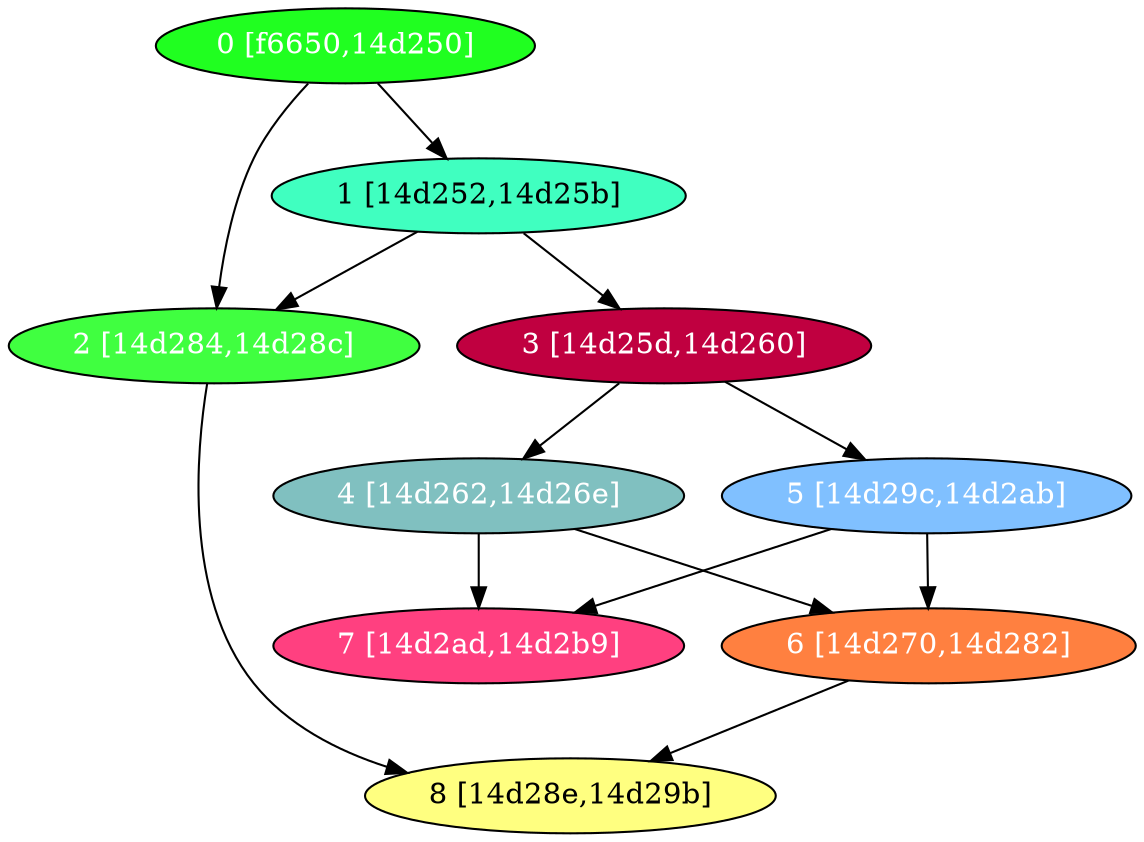diGraph libnss3{
	libnss3_0  [style=filled fillcolor="#20FF20" fontcolor="#ffffff" shape=oval label="0 [f6650,14d250]"]
	libnss3_1  [style=filled fillcolor="#40FFC0" fontcolor="#000000" shape=oval label="1 [14d252,14d25b]"]
	libnss3_2  [style=filled fillcolor="#40FF40" fontcolor="#ffffff" shape=oval label="2 [14d284,14d28c]"]
	libnss3_3  [style=filled fillcolor="#C00040" fontcolor="#ffffff" shape=oval label="3 [14d25d,14d260]"]
	libnss3_4  [style=filled fillcolor="#80C0C0" fontcolor="#ffffff" shape=oval label="4 [14d262,14d26e]"]
	libnss3_5  [style=filled fillcolor="#80C0FF" fontcolor="#ffffff" shape=oval label="5 [14d29c,14d2ab]"]
	libnss3_6  [style=filled fillcolor="#FF8040" fontcolor="#ffffff" shape=oval label="6 [14d270,14d282]"]
	libnss3_7  [style=filled fillcolor="#FF4080" fontcolor="#ffffff" shape=oval label="7 [14d2ad,14d2b9]"]
	libnss3_8  [style=filled fillcolor="#FFFF80" fontcolor="#000000" shape=oval label="8 [14d28e,14d29b]"]

	libnss3_0 -> libnss3_1
	libnss3_0 -> libnss3_2
	libnss3_1 -> libnss3_2
	libnss3_1 -> libnss3_3
	libnss3_2 -> libnss3_8
	libnss3_3 -> libnss3_4
	libnss3_3 -> libnss3_5
	libnss3_4 -> libnss3_6
	libnss3_4 -> libnss3_7
	libnss3_5 -> libnss3_6
	libnss3_5 -> libnss3_7
	libnss3_6 -> libnss3_8
}